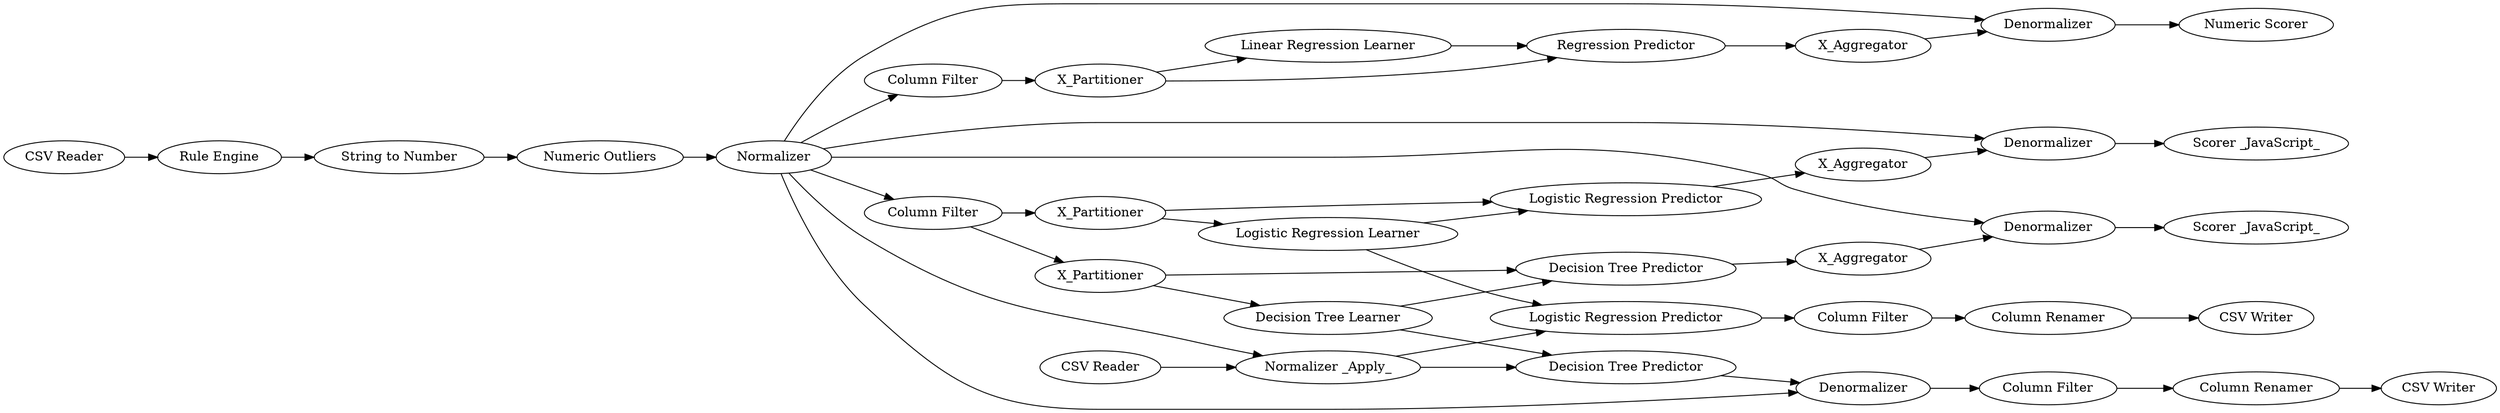 digraph {
	2 [label="CSV Reader"]
	3 [label="String to Number"]
	5 [label="Linear Regression Learner"]
	6 [label="Regression Predictor"]
	7 [label="Numeric Scorer"]
	8 [label="Logistic Regression Predictor"]
	9 [label="Logistic Regression Learner"]
	10 [label="Rule Engine"]
	12 [label="Column Filter"]
	14 [label="Column Filter"]
	23 [label=Normalizer]
	24 [label="CSV Reader"]
	25 [label="Decision Tree Learner"]
	26 [label="Decision Tree Predictor"]
	27 [label="Scorer _JavaScript_"]
	28 [label=X_Partitioner]
	29 [label=X_Aggregator]
	30 [label=X_Partitioner]
	31 [label=X_Aggregator]
	32 [label="Scorer _JavaScript_"]
	33 [label=X_Partitioner]
	34 [label=X_Aggregator]
	35 [label=Denormalizer]
	36 [label=Denormalizer]
	37 [label=Denormalizer]
	38 [label="Normalizer _Apply_"]
	39 [label="Decision Tree Predictor"]
	40 [label=Denormalizer]
	41 [label="Column Filter"]
	42 [label="CSV Writer"]
	43 [label="Column Renamer"]
	44 [label="Logistic Regression Predictor"]
	45 [label="Column Filter"]
	46 [label="Column Renamer"]
	47 [label="CSV Writer"]
	48 [label="Numeric Outliers"]
	2 -> 10
	3 -> 48
	5 -> 6
	6 -> 29
	8 -> 34
	9 -> 8
	9 -> 44
	10 -> 3
	12 -> 28
	14 -> 30
	14 -> 33
	23 -> 12
	23 -> 14
	23 -> 35
	23 -> 36
	23 -> 37
	23 -> 38
	23 -> 40
	24 -> 38
	25 -> 26
	25 -> 39
	26 -> 31
	28 -> 5
	28 -> 6
	29 -> 35
	30 -> 25
	30 -> 26
	31 -> 36
	33 -> 9
	33 -> 8
	34 -> 37
	35 -> 7
	36 -> 32
	37 -> 27
	38 -> 39
	38 -> 44
	39 -> 40
	40 -> 41
	41 -> 43
	43 -> 42
	44 -> 45
	45 -> 46
	46 -> 47
	48 -> 23
	rankdir=LR
}
